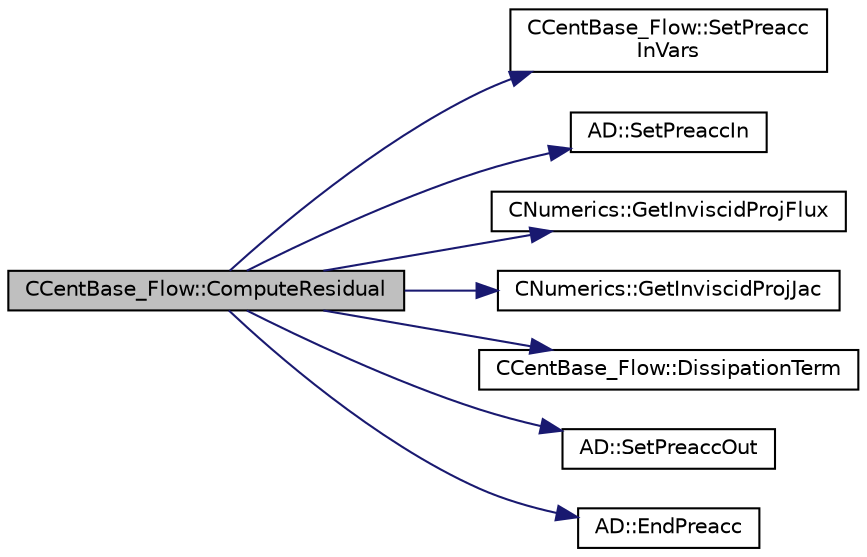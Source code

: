 digraph "CCentBase_Flow::ComputeResidual"
{
  edge [fontname="Helvetica",fontsize="10",labelfontname="Helvetica",labelfontsize="10"];
  node [fontname="Helvetica",fontsize="10",shape=record];
  rankdir="LR";
  Node9 [label="CCentBase_Flow::ComputeResidual",height=0.2,width=0.4,color="black", fillcolor="grey75", style="filled", fontcolor="black"];
  Node9 -> Node10 [color="midnightblue",fontsize="10",style="solid",fontname="Helvetica"];
  Node10 [label="CCentBase_Flow::SetPreacc\lInVars",height=0.2,width=0.4,color="black", fillcolor="white", style="filled",URL="$class_c_cent_base___flow.html#a3c3dffeaf37a8607da2c816519311464",tooltip="Hook method for derived classes to define preaccumulated variables, optional to implement. "];
  Node9 -> Node11 [color="midnightblue",fontsize="10",style="solid",fontname="Helvetica"];
  Node11 [label="AD::SetPreaccIn",height=0.2,width=0.4,color="black", fillcolor="white", style="filled",URL="$namespace_a_d.html#aad703f3a82e509c88b92ae638f75383c",tooltip="Sets the scalar input of a preaccumulation section. "];
  Node9 -> Node12 [color="midnightblue",fontsize="10",style="solid",fontname="Helvetica"];
  Node12 [label="CNumerics::GetInviscidProjFlux",height=0.2,width=0.4,color="black", fillcolor="white", style="filled",URL="$class_c_numerics.html#a1a9e44996dede2330af84349204dc312",tooltip="Compute the projected inviscid flux vector. "];
  Node9 -> Node13 [color="midnightblue",fontsize="10",style="solid",fontname="Helvetica"];
  Node13 [label="CNumerics::GetInviscidProjJac",height=0.2,width=0.4,color="black", fillcolor="white", style="filled",URL="$class_c_numerics.html#ae0225b473263a9547a2445c423ba7dce",tooltip="Compute the projection of the inviscid Jacobian matrices. "];
  Node9 -> Node14 [color="midnightblue",fontsize="10",style="solid",fontname="Helvetica"];
  Node14 [label="CCentBase_Flow::DissipationTerm",height=0.2,width=0.4,color="black", fillcolor="white", style="filled",URL="$class_c_cent_base___flow.html#a011d769329294ef0c3a37408a7adc56a",tooltip="Derived classes must implement this method, called in ComputeResidual after inviscid part..."];
  Node9 -> Node15 [color="midnightblue",fontsize="10",style="solid",fontname="Helvetica"];
  Node15 [label="AD::SetPreaccOut",height=0.2,width=0.4,color="black", fillcolor="white", style="filled",URL="$namespace_a_d.html#ab3a80e24a5c8c2beb01131c57dcae4b2",tooltip="Sets the scalar output of a preaccumulation section. "];
  Node9 -> Node16 [color="midnightblue",fontsize="10",style="solid",fontname="Helvetica"];
  Node16 [label="AD::EndPreacc",height=0.2,width=0.4,color="black", fillcolor="white", style="filled",URL="$namespace_a_d.html#a309d057a92faa60a3a760254678ec9ea",tooltip="Ends a preaccumulation section and computes the local Jacobi matrix of a code section using the varia..."];
}
